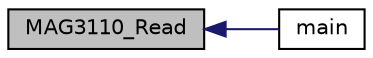 digraph "MAG3110_Read"
{
  edge [fontname="Helvetica",fontsize="10",labelfontname="Helvetica",labelfontsize="10"];
  node [fontname="Helvetica",fontsize="10",shape=record];
  rankdir="LR";
  Node130 [label="MAG3110_Read",height=0.2,width=0.4,color="black", fillcolor="grey75", style="filled", fontcolor="black"];
  Node130 -> Node131 [dir="back",color="midnightblue",fontsize="10",style="solid",fontname="Helvetica"];
  Node131 [label="main",height=0.2,width=0.4,color="black", fillcolor="white", style="filled",URL="$main__agm04__freertos__two__tasks_8c.html#a840291bc02cba5474a4cb46a9b9566fe",tooltip="This is a FreeRTOS (dual task) implementation of the NXP sensor fusion demo build. "];
}
